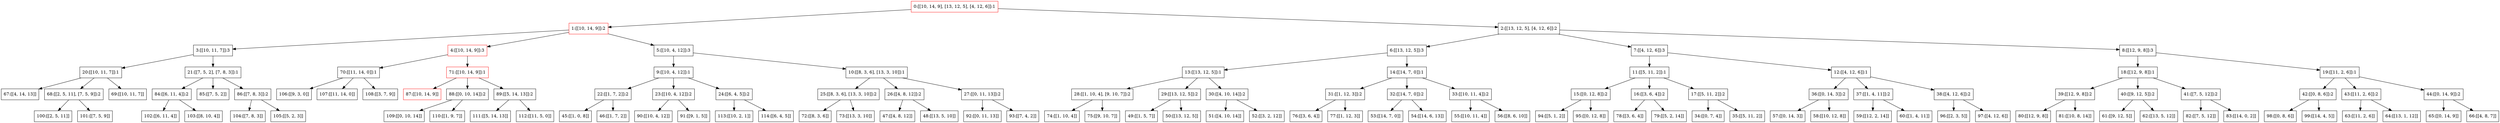 digraph tree {
    "0:[[10, 14, 9], [13, 12, 5], [4, 12, 6]]:1" [color=red shape=box];
    "1:[[10, 14, 9]]:2" [color=red shape=box];
    "3:[[10, 11, 7]]:3" [shape=box];
    "20:[[10, 11, 7]]:1" [shape=box];
    "67:[[4, 14, 13]]" [shape=box];
    "68:[[2, 5, 11], [7, 5, 9]]:2" [shape=box];
    "100:[[2, 5, 11]]" [shape=box];
    "101:[[7, 5, 9]]" [shape=box];
    "69:[[10, 11, 7]]" [shape=box];
    "21:[[7, 5, 2], [7, 8, 3]]:1" [shape=box];
    "84:[[6, 11, 4]]:2" [shape=box];
    "102:[[6, 11, 4]]" [shape=box];
    "103:[[8, 10, 4]]" [shape=box];
    "85:[[7, 5, 2]]" [shape=box];
    "86:[[7, 8, 3]]:2" [shape=box];
    "104:[[7, 8, 3]]" [shape=box];
    "105:[[5, 2, 3]]" [shape=box];
    "4:[[10, 14, 9]]:3" [color=red shape=box];
    "70:[[11, 14, 0]]:1" [shape=box];
    "106:[[9, 3, 0]]" [shape=box];
    "107:[[11, 14, 0]]" [shape=box];
    "108:[[3, 7, 9]]" [shape=box];
    "71:[[10, 14, 9]]:1" [color=red shape=box];
    "87:[[10, 14, 9]]" [color=red shape=box];
    "88:[[0, 10, 14]]:2" [shape=box];
    "109:[[0, 10, 14]]" [shape=box];
    "110:[[1, 9, 7]]" [shape=box];
    "89:[[5, 14, 13]]:2" [shape=box];
    "111:[[5, 14, 13]]" [shape=box];
    "112:[[11, 5, 0]]" [shape=box];
    "5:[[10, 4, 12]]:3" [shape=box];
    "9:[[10, 4, 12]]:1" [shape=box];
    "22:[[1, 7, 2]]:2" [shape=box];
    "45:[[1, 0, 8]]" [shape=box];
    "46:[[1, 7, 2]]" [shape=box];
    "23:[[10, 4, 12]]:2" [shape=box];
    "90:[[10, 4, 12]]" [shape=box];
    "91:[[9, 1, 5]]" [shape=box];
    "24:[[6, 4, 5]]:2" [shape=box];
    "113:[[10, 2, 1]]" [shape=box];
    "114:[[6, 4, 5]]" [shape=box];
    "10:[[8, 3, 6], [13, 3, 10]]:1" [shape=box];
    "25:[[8, 3, 6], [13, 3, 10]]:2" [shape=box];
    "72:[[8, 3, 6]]" [shape=box];
    "73:[[13, 3, 10]]" [shape=box];
    "26:[[4, 8, 12]]:2" [shape=box];
    "47:[[4, 8, 12]]" [shape=box];
    "48:[[13, 5, 10]]" [shape=box];
    "27:[[0, 11, 13]]:2" [shape=box];
    "92:[[0, 11, 13]]" [shape=box];
    "93:[[7, 4, 2]]" [shape=box];
    "2:[[13, 12, 5], [4, 12, 6]]:2" [shape=box];
    "6:[[13, 12, 5]]:3" [shape=box];
    "13:[[13, 12, 5]]:1" [shape=box];
    "28:[[1, 10, 4], [9, 10, 7]]:2" [shape=box];
    "74:[[1, 10, 4]]" [shape=box];
    "75:[[9, 10, 7]]" [shape=box];
    "29:[[13, 12, 5]]:2" [shape=box];
    "49:[[1, 5, 7]]" [shape=box];
    "50:[[13, 12, 5]]" [shape=box];
    "30:[[4, 10, 14]]:2" [shape=box];
    "51:[[4, 10, 14]]" [shape=box];
    "52:[[3, 2, 12]]" [shape=box];
    "14:[[14, 7, 0]]:1" [shape=box];
    "31:[[1, 12, 3]]:2" [shape=box];
    "76:[[3, 6, 4]]" [shape=box];
    "77:[[1, 12, 3]]" [shape=box];
    "32:[[14, 7, 0]]:2" [shape=box];
    "53:[[14, 7, 0]]" [shape=box];
    "54:[[14, 6, 13]]" [shape=box];
    "33:[[10, 11, 4]]:2" [shape=box];
    "55:[[10, 11, 4]]" [shape=box];
    "56:[[8, 6, 10]]" [shape=box];
    "7:[[4, 12, 6]]:3" [shape=box];
    "11:[[5, 11, 2]]:1" [shape=box];
    "15:[[0, 12, 8]]:2" [shape=box];
    "94:[[5, 1, 2]]" [shape=box];
    "95:[[0, 12, 8]]" [shape=box];
    "16:[[3, 6, 4]]:2" [shape=box];
    "78:[[3, 6, 4]]" [shape=box];
    "79:[[5, 2, 14]]" [shape=box];
    "17:[[5, 11, 2]]:2" [shape=box];
    "34:[[0, 7, 4]]" [shape=box];
    "35:[[5, 11, 2]]" [shape=box];
    "12:[[4, 12, 6]]:1" [shape=box];
    "36:[[0, 14, 3]]:2" [shape=box];
    "57:[[0, 14, 3]]" [shape=box];
    "58:[[10, 12, 8]]" [shape=box];
    "37:[[1, 4, 11]]:2" [shape=box];
    "59:[[12, 2, 14]]" [shape=box];
    "60:[[1, 4, 11]]" [shape=box];
    "38:[[4, 12, 6]]:2" [shape=box];
    "96:[[2, 3, 5]]" [shape=box];
    "97:[[4, 12, 6]]" [shape=box];
    "8:[[12, 9, 8]]:3" [shape=box];
    "18:[[12, 9, 8]]:1" [shape=box];
    "39:[[12, 9, 8]]:2" [shape=box];
    "80:[[12, 9, 8]]" [shape=box];
    "81:[[10, 8, 14]]" [shape=box];
    "40:[[9, 12, 5]]:2" [shape=box];
    "61:[[9, 12, 5]]" [shape=box];
    "62:[[13, 5, 12]]" [shape=box];
    "41:[[7, 5, 12]]:2" [shape=box];
    "82:[[7, 5, 12]]" [shape=box];
    "83:[[14, 0, 2]]" [shape=box];
    "19:[[11, 2, 6]]:1" [shape=box];
    "42:[[0, 8, 6]]:2" [shape=box];
    "98:[[0, 8, 6]]" [shape=box];
    "99:[[14, 4, 5]]" [shape=box];
    "43:[[11, 2, 6]]:2" [shape=box];
    "63:[[11, 2, 6]]" [shape=box];
    "64:[[13, 1, 12]]" [shape=box];
    "44:[[0, 14, 9]]:2" [shape=box];
    "65:[[0, 14, 9]]" [shape=box];
    "66:[[4, 8, 7]]" [shape=box];
    "0:[[10, 14, 9], [13, 12, 5], [4, 12, 6]]:1" -> "1:[[10, 14, 9]]:2";
    "0:[[10, 14, 9], [13, 12, 5], [4, 12, 6]]:1" -> "2:[[13, 12, 5], [4, 12, 6]]:2";
    "1:[[10, 14, 9]]:2" -> "3:[[10, 11, 7]]:3";
    "1:[[10, 14, 9]]:2" -> "4:[[10, 14, 9]]:3";
    "1:[[10, 14, 9]]:2" -> "5:[[10, 4, 12]]:3";
    "3:[[10, 11, 7]]:3" -> "20:[[10, 11, 7]]:1";
    "3:[[10, 11, 7]]:3" -> "21:[[7, 5, 2], [7, 8, 3]]:1";
    "20:[[10, 11, 7]]:1" -> "67:[[4, 14, 13]]";
    "20:[[10, 11, 7]]:1" -> "68:[[2, 5, 11], [7, 5, 9]]:2";
    "20:[[10, 11, 7]]:1" -> "69:[[10, 11, 7]]";
    "68:[[2, 5, 11], [7, 5, 9]]:2" -> "100:[[2, 5, 11]]";
    "68:[[2, 5, 11], [7, 5, 9]]:2" -> "101:[[7, 5, 9]]";
    "21:[[7, 5, 2], [7, 8, 3]]:1" -> "84:[[6, 11, 4]]:2";
    "21:[[7, 5, 2], [7, 8, 3]]:1" -> "85:[[7, 5, 2]]";
    "21:[[7, 5, 2], [7, 8, 3]]:1" -> "86:[[7, 8, 3]]:2";
    "84:[[6, 11, 4]]:2" -> "102:[[6, 11, 4]]";
    "84:[[6, 11, 4]]:2" -> "103:[[8, 10, 4]]";
    "86:[[7, 8, 3]]:2" -> "104:[[7, 8, 3]]";
    "86:[[7, 8, 3]]:2" -> "105:[[5, 2, 3]]";
    "4:[[10, 14, 9]]:3" -> "70:[[11, 14, 0]]:1";
    "4:[[10, 14, 9]]:3" -> "71:[[10, 14, 9]]:1";
    "70:[[11, 14, 0]]:1" -> "106:[[9, 3, 0]]";
    "70:[[11, 14, 0]]:1" -> "107:[[11, 14, 0]]";
    "70:[[11, 14, 0]]:1" -> "108:[[3, 7, 9]]";
    "71:[[10, 14, 9]]:1" -> "87:[[10, 14, 9]]";
    "71:[[10, 14, 9]]:1" -> "88:[[0, 10, 14]]:2";
    "71:[[10, 14, 9]]:1" -> "89:[[5, 14, 13]]:2";
    "88:[[0, 10, 14]]:2" -> "109:[[0, 10, 14]]";
    "88:[[0, 10, 14]]:2" -> "110:[[1, 9, 7]]";
    "89:[[5, 14, 13]]:2" -> "111:[[5, 14, 13]]";
    "89:[[5, 14, 13]]:2" -> "112:[[11, 5, 0]]";
    "5:[[10, 4, 12]]:3" -> "9:[[10, 4, 12]]:1";
    "5:[[10, 4, 12]]:3" -> "10:[[8, 3, 6], [13, 3, 10]]:1";
    "9:[[10, 4, 12]]:1" -> "22:[[1, 7, 2]]:2";
    "9:[[10, 4, 12]]:1" -> "23:[[10, 4, 12]]:2";
    "9:[[10, 4, 12]]:1" -> "24:[[6, 4, 5]]:2";
    "22:[[1, 7, 2]]:2" -> "45:[[1, 0, 8]]";
    "22:[[1, 7, 2]]:2" -> "46:[[1, 7, 2]]";
    "23:[[10, 4, 12]]:2" -> "90:[[10, 4, 12]]";
    "23:[[10, 4, 12]]:2" -> "91:[[9, 1, 5]]";
    "24:[[6, 4, 5]]:2" -> "113:[[10, 2, 1]]";
    "24:[[6, 4, 5]]:2" -> "114:[[6, 4, 5]]";
    "10:[[8, 3, 6], [13, 3, 10]]:1" -> "25:[[8, 3, 6], [13, 3, 10]]:2";
    "10:[[8, 3, 6], [13, 3, 10]]:1" -> "26:[[4, 8, 12]]:2";
    "10:[[8, 3, 6], [13, 3, 10]]:1" -> "27:[[0, 11, 13]]:2";
    "25:[[8, 3, 6], [13, 3, 10]]:2" -> "72:[[8, 3, 6]]";
    "25:[[8, 3, 6], [13, 3, 10]]:2" -> "73:[[13, 3, 10]]";
    "26:[[4, 8, 12]]:2" -> "47:[[4, 8, 12]]";
    "26:[[4, 8, 12]]:2" -> "48:[[13, 5, 10]]";
    "27:[[0, 11, 13]]:2" -> "92:[[0, 11, 13]]";
    "27:[[0, 11, 13]]:2" -> "93:[[7, 4, 2]]";
    "2:[[13, 12, 5], [4, 12, 6]]:2" -> "6:[[13, 12, 5]]:3";
    "2:[[13, 12, 5], [4, 12, 6]]:2" -> "7:[[4, 12, 6]]:3";
    "2:[[13, 12, 5], [4, 12, 6]]:2" -> "8:[[12, 9, 8]]:3";
    "6:[[13, 12, 5]]:3" -> "13:[[13, 12, 5]]:1";
    "6:[[13, 12, 5]]:3" -> "14:[[14, 7, 0]]:1";
    "13:[[13, 12, 5]]:1" -> "28:[[1, 10, 4], [9, 10, 7]]:2";
    "13:[[13, 12, 5]]:1" -> "29:[[13, 12, 5]]:2";
    "13:[[13, 12, 5]]:1" -> "30:[[4, 10, 14]]:2";
    "28:[[1, 10, 4], [9, 10, 7]]:2" -> "74:[[1, 10, 4]]";
    "28:[[1, 10, 4], [9, 10, 7]]:2" -> "75:[[9, 10, 7]]";
    "29:[[13, 12, 5]]:2" -> "49:[[1, 5, 7]]";
    "29:[[13, 12, 5]]:2" -> "50:[[13, 12, 5]]";
    "30:[[4, 10, 14]]:2" -> "51:[[4, 10, 14]]";
    "30:[[4, 10, 14]]:2" -> "52:[[3, 2, 12]]";
    "14:[[14, 7, 0]]:1" -> "31:[[1, 12, 3]]:2";
    "14:[[14, 7, 0]]:1" -> "32:[[14, 7, 0]]:2";
    "14:[[14, 7, 0]]:1" -> "33:[[10, 11, 4]]:2";
    "31:[[1, 12, 3]]:2" -> "76:[[3, 6, 4]]";
    "31:[[1, 12, 3]]:2" -> "77:[[1, 12, 3]]";
    "32:[[14, 7, 0]]:2" -> "53:[[14, 7, 0]]";
    "32:[[14, 7, 0]]:2" -> "54:[[14, 6, 13]]";
    "33:[[10, 11, 4]]:2" -> "55:[[10, 11, 4]]";
    "33:[[10, 11, 4]]:2" -> "56:[[8, 6, 10]]";
    "7:[[4, 12, 6]]:3" -> "11:[[5, 11, 2]]:1";
    "7:[[4, 12, 6]]:3" -> "12:[[4, 12, 6]]:1";
    "11:[[5, 11, 2]]:1" -> "15:[[0, 12, 8]]:2";
    "11:[[5, 11, 2]]:1" -> "16:[[3, 6, 4]]:2";
    "11:[[5, 11, 2]]:1" -> "17:[[5, 11, 2]]:2";
    "15:[[0, 12, 8]]:2" -> "94:[[5, 1, 2]]";
    "15:[[0, 12, 8]]:2" -> "95:[[0, 12, 8]]";
    "16:[[3, 6, 4]]:2" -> "78:[[3, 6, 4]]";
    "16:[[3, 6, 4]]:2" -> "79:[[5, 2, 14]]";
    "17:[[5, 11, 2]]:2" -> "34:[[0, 7, 4]]";
    "17:[[5, 11, 2]]:2" -> "35:[[5, 11, 2]]";
    "12:[[4, 12, 6]]:1" -> "36:[[0, 14, 3]]:2";
    "12:[[4, 12, 6]]:1" -> "37:[[1, 4, 11]]:2";
    "12:[[4, 12, 6]]:1" -> "38:[[4, 12, 6]]:2";
    "36:[[0, 14, 3]]:2" -> "57:[[0, 14, 3]]";
    "36:[[0, 14, 3]]:2" -> "58:[[10, 12, 8]]";
    "37:[[1, 4, 11]]:2" -> "59:[[12, 2, 14]]";
    "37:[[1, 4, 11]]:2" -> "60:[[1, 4, 11]]";
    "38:[[4, 12, 6]]:2" -> "96:[[2, 3, 5]]";
    "38:[[4, 12, 6]]:2" -> "97:[[4, 12, 6]]";
    "8:[[12, 9, 8]]:3" -> "18:[[12, 9, 8]]:1";
    "8:[[12, 9, 8]]:3" -> "19:[[11, 2, 6]]:1";
    "18:[[12, 9, 8]]:1" -> "39:[[12, 9, 8]]:2";
    "18:[[12, 9, 8]]:1" -> "40:[[9, 12, 5]]:2";
    "18:[[12, 9, 8]]:1" -> "41:[[7, 5, 12]]:2";
    "39:[[12, 9, 8]]:2" -> "80:[[12, 9, 8]]";
    "39:[[12, 9, 8]]:2" -> "81:[[10, 8, 14]]";
    "40:[[9, 12, 5]]:2" -> "61:[[9, 12, 5]]";
    "40:[[9, 12, 5]]:2" -> "62:[[13, 5, 12]]";
    "41:[[7, 5, 12]]:2" -> "82:[[7, 5, 12]]";
    "41:[[7, 5, 12]]:2" -> "83:[[14, 0, 2]]";
    "19:[[11, 2, 6]]:1" -> "42:[[0, 8, 6]]:2";
    "19:[[11, 2, 6]]:1" -> "43:[[11, 2, 6]]:2";
    "19:[[11, 2, 6]]:1" -> "44:[[0, 14, 9]]:2";
    "42:[[0, 8, 6]]:2" -> "98:[[0, 8, 6]]";
    "42:[[0, 8, 6]]:2" -> "99:[[14, 4, 5]]";
    "43:[[11, 2, 6]]:2" -> "63:[[11, 2, 6]]";
    "43:[[11, 2, 6]]:2" -> "64:[[13, 1, 12]]";
    "44:[[0, 14, 9]]:2" -> "65:[[0, 14, 9]]";
    "44:[[0, 14, 9]]:2" -> "66:[[4, 8, 7]]";
}
